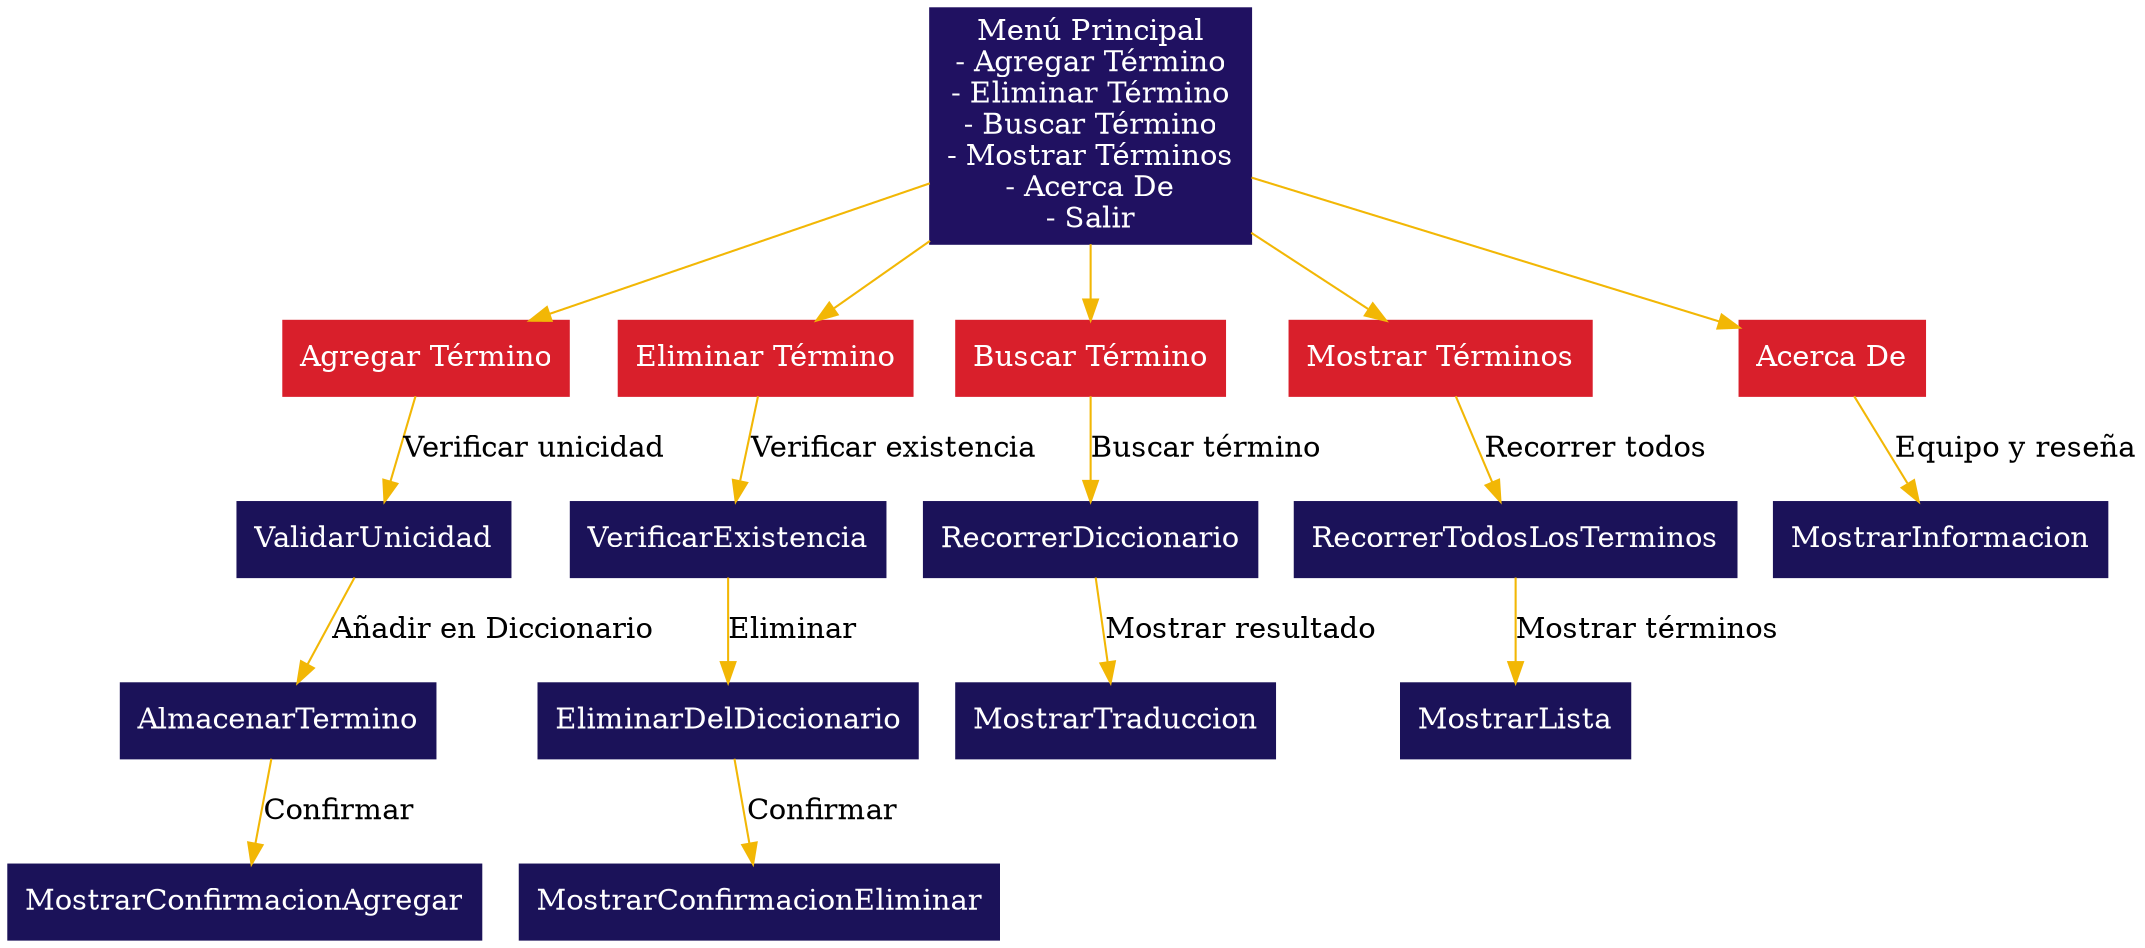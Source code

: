 digraph DiccionarioProgramador {
    // Definir colores y estilos de nodos
    node [shape=box, style=filled, color="#1B1259", fontcolor=white];
    edge [color="#F2B705"];

    // Sección principal del menú
    MenuPrincipal [label="Menú Principal\n- Agregar Término\n- Eliminar Término\n- Buscar Término\n- Mostrar Términos\n- Acerca De\n- Salir", color="#201161"];
    
    // Funcionalidades del menú
    AgregarTermino [label="Agregar Término", color="#d91f2b"];
    EliminarTermino [label="Eliminar Término", color="#d91f2b"];
    BuscarTermino [label="Buscar Término", color="#d91f2b"];
    MostrarTerminos [label="Mostrar Términos", color="#d91f2b"];
    AcercaDe [label="Acerca De", color="#d91f2b"];

    // Relaciones de Menú Principal
    MenuPrincipal -> AgregarTermino;
    MenuPrincipal -> EliminarTermino;
    MenuPrincipal -> BuscarTermino;
    MenuPrincipal -> MostrarTerminos;
    MenuPrincipal -> AcercaDe;

    // Agregar Término proceso
    AgregarTermino -> ValidarUnicidad [label="Verificar unicidad"];
    ValidarUnicidad -> AlmacenarTermino [label="Añadir en Diccionario"];
    AlmacenarTermino -> MostrarConfirmacionAgregar [label="Confirmar"];

    // Eliminar Término proceso
    EliminarTermino -> VerificarExistencia [label="Verificar existencia"];
    VerificarExistencia -> EliminarDelDiccionario [label="Eliminar"];
    EliminarDelDiccionario -> MostrarConfirmacionEliminar [label="Confirmar"];

    // Buscar Término proceso
    BuscarTermino -> RecorrerDiccionario [label="Buscar término"];
    RecorrerDiccionario -> MostrarTraduccion [label="Mostrar resultado"];

    // Mostrar Términos proceso
    MostrarTerminos -> RecorrerTodosLosTerminos [label="Recorrer todos"];
    RecorrerTodosLosTerminos -> MostrarLista [label="Mostrar términos"];

    // Acerca De
    AcercaDe -> MostrarInformacion [label="Equipo y reseña"];
}

